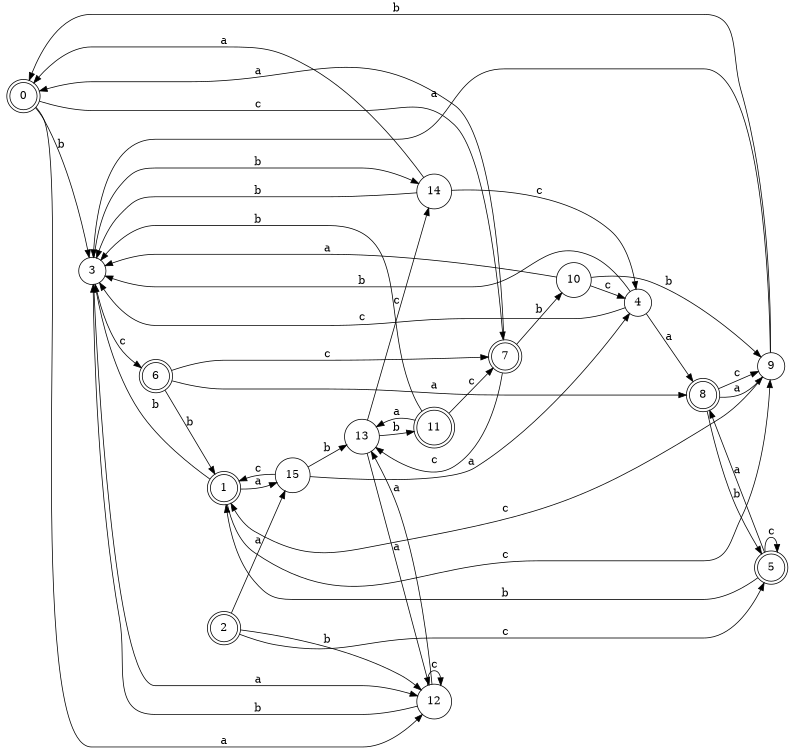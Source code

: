 digraph n13_6 {
__start0 [label="" shape="none"];

rankdir=LR;
size="8,5";

s0 [style="rounded,filled", color="black", fillcolor="white" shape="doublecircle", label="0"];
s1 [style="rounded,filled", color="black", fillcolor="white" shape="doublecircle", label="1"];
s2 [style="rounded,filled", color="black", fillcolor="white" shape="doublecircle", label="2"];
s3 [style="filled", color="black", fillcolor="white" shape="circle", label="3"];
s4 [style="filled", color="black", fillcolor="white" shape="circle", label="4"];
s5 [style="rounded,filled", color="black", fillcolor="white" shape="doublecircle", label="5"];
s6 [style="rounded,filled", color="black", fillcolor="white" shape="doublecircle", label="6"];
s7 [style="rounded,filled", color="black", fillcolor="white" shape="doublecircle", label="7"];
s8 [style="rounded,filled", color="black", fillcolor="white" shape="doublecircle", label="8"];
s9 [style="filled", color="black", fillcolor="white" shape="circle", label="9"];
s10 [style="filled", color="black", fillcolor="white" shape="circle", label="10"];
s11 [style="rounded,filled", color="black", fillcolor="white" shape="doublecircle", label="11"];
s12 [style="filled", color="black", fillcolor="white" shape="circle", label="12"];
s13 [style="filled", color="black", fillcolor="white" shape="circle", label="13"];
s14 [style="filled", color="black", fillcolor="white" shape="circle", label="14"];
s15 [style="filled", color="black", fillcolor="white" shape="circle", label="15"];
s0 -> s12 [label="a"];
s0 -> s3 [label="b"];
s0 -> s7 [label="c"];
s1 -> s15 [label="a"];
s1 -> s3 [label="b"];
s1 -> s9 [label="c"];
s2 -> s15 [label="a"];
s2 -> s12 [label="b"];
s2 -> s5 [label="c"];
s3 -> s12 [label="a"];
s3 -> s14 [label="b"];
s3 -> s6 [label="c"];
s4 -> s8 [label="a"];
s4 -> s3 [label="b"];
s4 -> s3 [label="c"];
s5 -> s8 [label="a"];
s5 -> s1 [label="b"];
s5 -> s5 [label="c"];
s6 -> s8 [label="a"];
s6 -> s1 [label="b"];
s6 -> s7 [label="c"];
s7 -> s0 [label="a"];
s7 -> s10 [label="b"];
s7 -> s13 [label="c"];
s8 -> s9 [label="a"];
s8 -> s5 [label="b"];
s8 -> s9 [label="c"];
s9 -> s3 [label="a"];
s9 -> s0 [label="b"];
s9 -> s1 [label="c"];
s10 -> s3 [label="a"];
s10 -> s9 [label="b"];
s10 -> s4 [label="c"];
s11 -> s13 [label="a"];
s11 -> s3 [label="b"];
s11 -> s7 [label="c"];
s12 -> s13 [label="a"];
s12 -> s3 [label="b"];
s12 -> s12 [label="c"];
s13 -> s12 [label="a"];
s13 -> s11 [label="b"];
s13 -> s14 [label="c"];
s14 -> s0 [label="a"];
s14 -> s3 [label="b"];
s14 -> s4 [label="c"];
s15 -> s4 [label="a"];
s15 -> s13 [label="b"];
s15 -> s1 [label="c"];

}
